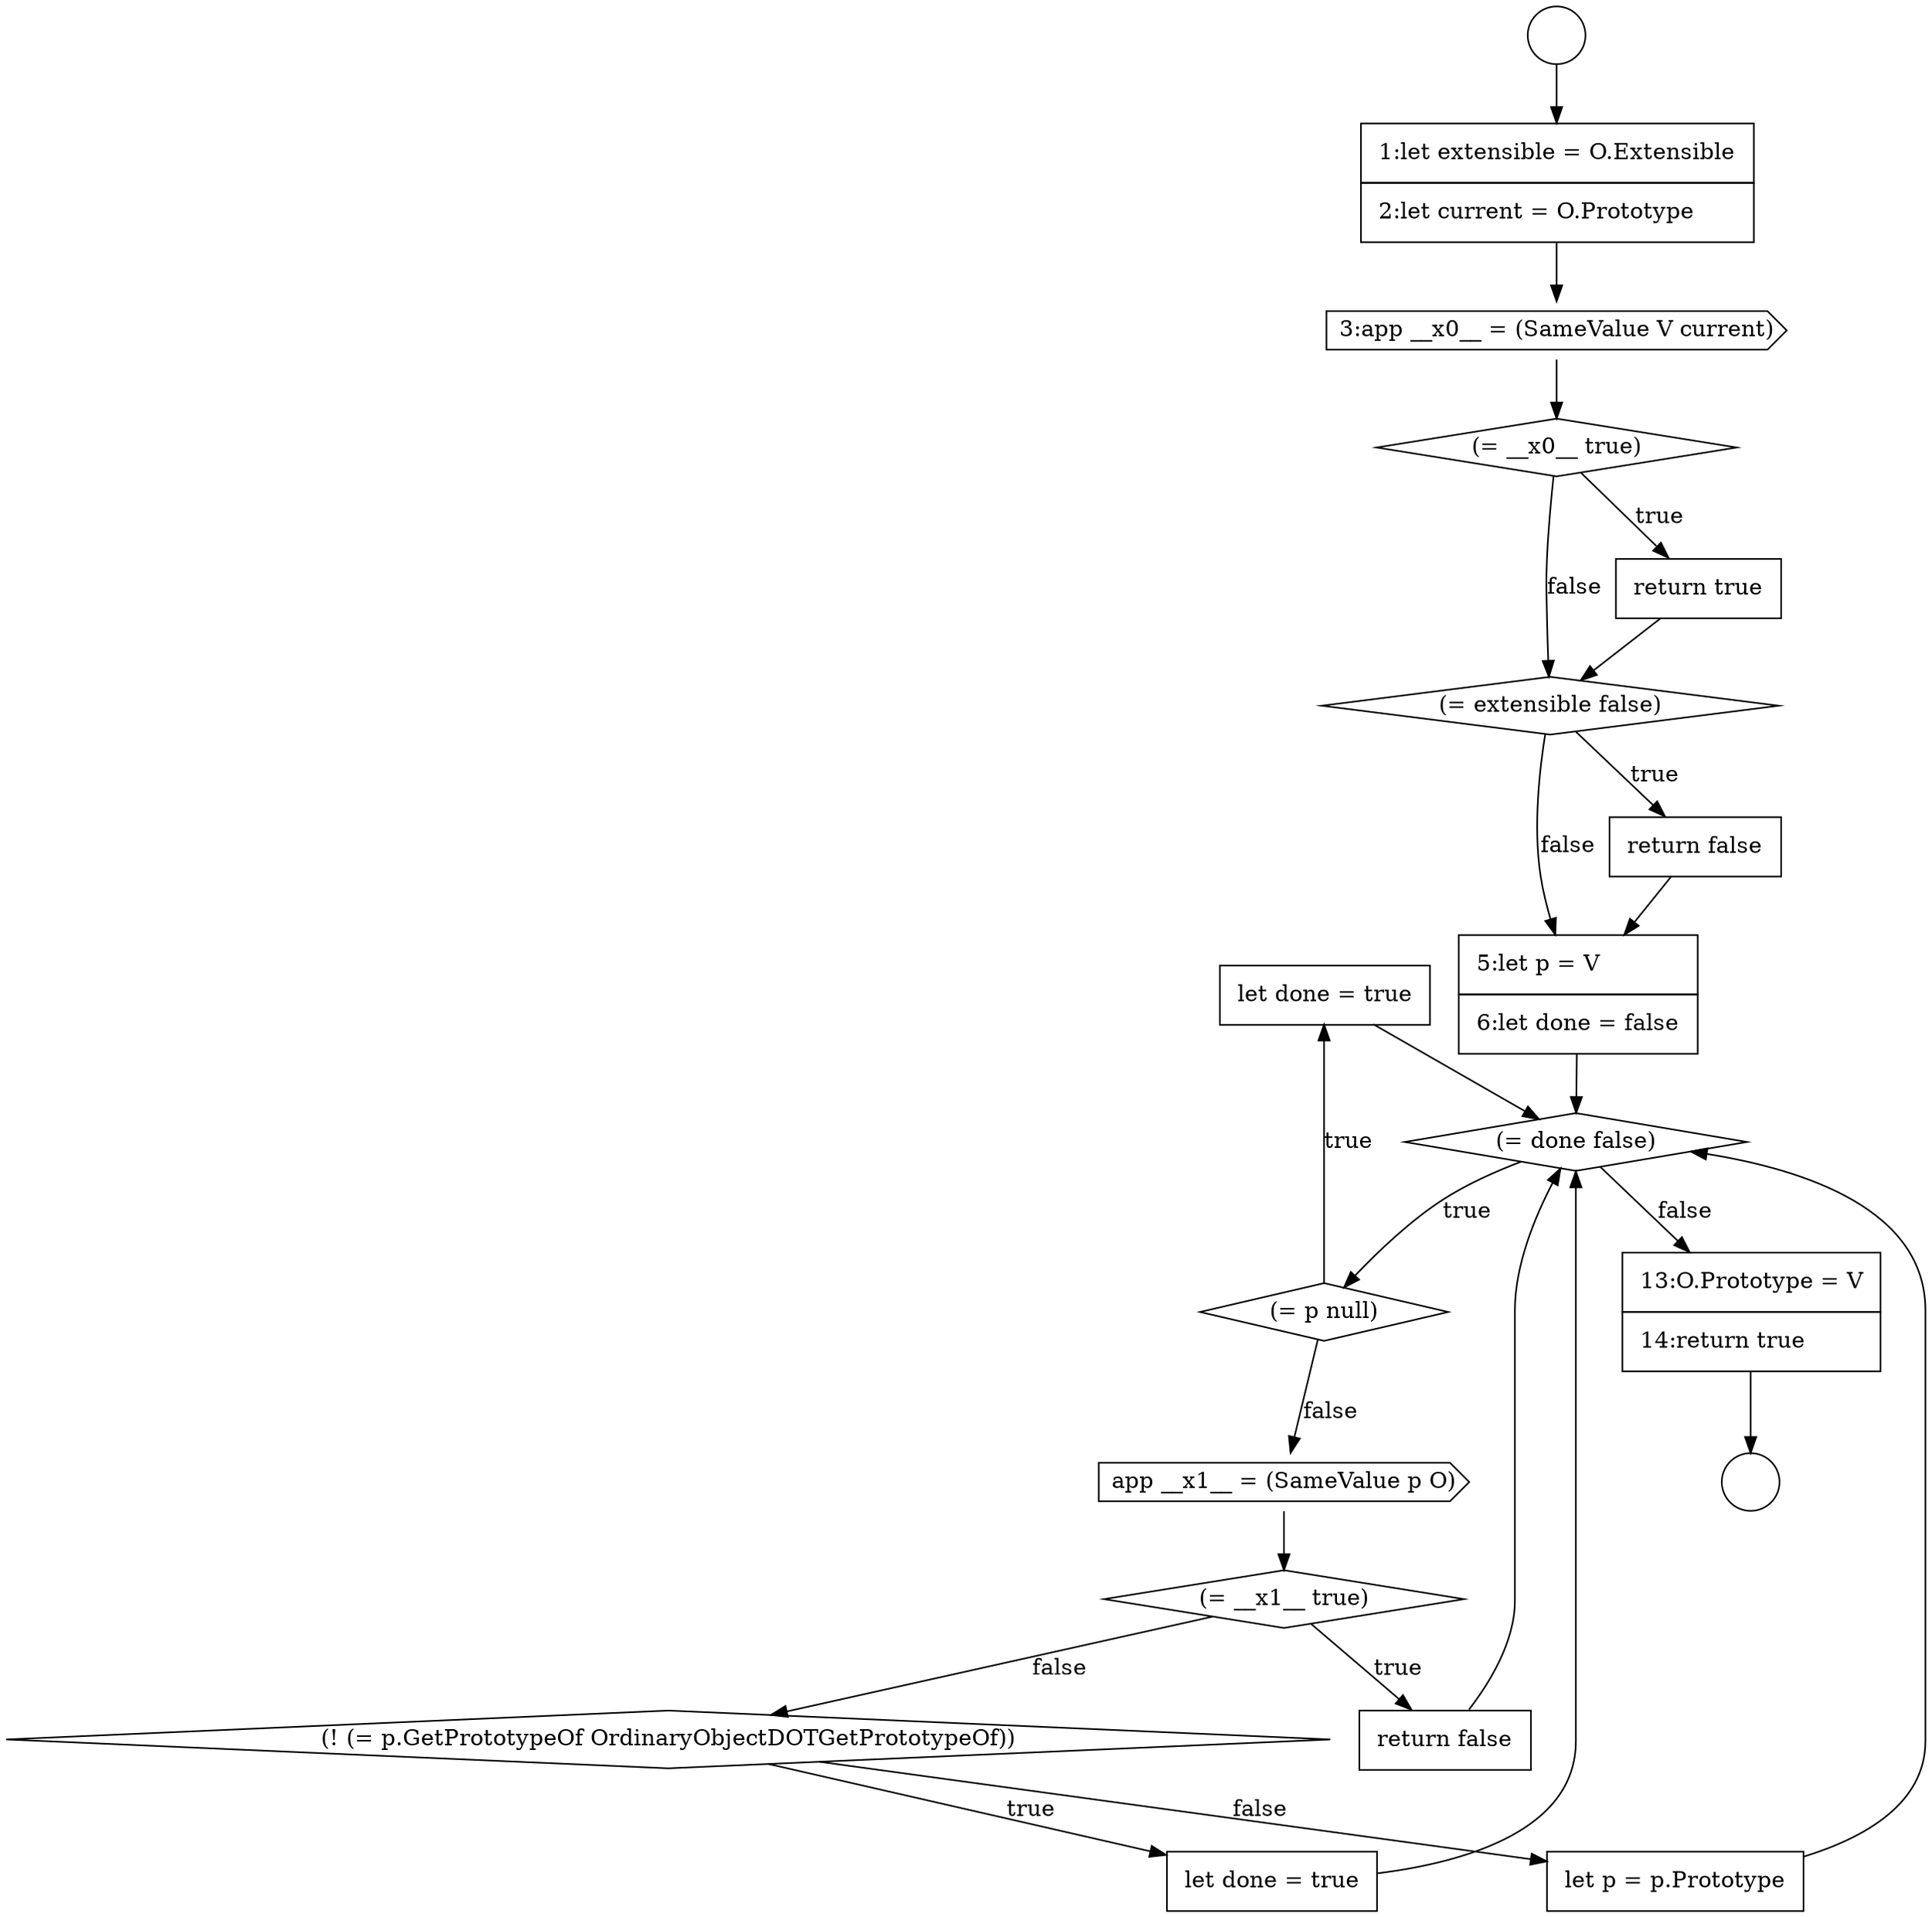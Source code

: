 digraph {
  node1501 [shape=none, margin=0, label=<<font color="black">
    <table border="0" cellborder="1" cellspacing="0" cellpadding="10">
      <tr><td align="left">let done = true</td></tr>
    </table>
  </font>> color="black" fillcolor="white" style=filled]
  node1494 [shape=diamond, label=<<font color="black">(= __x0__ true)</font>> color="black" fillcolor="white" style=filled]
  node1502 [shape=cds, label=<<font color="black">app __x1__ = (SameValue p O)</font>> color="black" fillcolor="white" style=filled]
  node1498 [shape=none, margin=0, label=<<font color="black">
    <table border="0" cellborder="1" cellspacing="0" cellpadding="10">
      <tr><td align="left">5:let p = V</td></tr>
      <tr><td align="left">6:let done = false</td></tr>
    </table>
  </font>> color="black" fillcolor="white" style=filled]
  node1493 [shape=cds, label=<<font color="black">3:app __x0__ = (SameValue V current)</font>> color="black" fillcolor="white" style=filled]
  node1503 [shape=diamond, label=<<font color="black">(= __x1__ true)</font>> color="black" fillcolor="white" style=filled]
  node1492 [shape=none, margin=0, label=<<font color="black">
    <table border="0" cellborder="1" cellspacing="0" cellpadding="10">
      <tr><td align="left">1:let extensible = O.Extensible</td></tr>
      <tr><td align="left">2:let current = O.Prototype</td></tr>
    </table>
  </font>> color="black" fillcolor="white" style=filled]
  node1496 [shape=diamond, label=<<font color="black">(= extensible false)</font>> color="black" fillcolor="white" style=filled]
  node1499 [shape=diamond, label=<<font color="black">(= done false)</font>> color="black" fillcolor="white" style=filled]
  node1508 [shape=none, margin=0, label=<<font color="black">
    <table border="0" cellborder="1" cellspacing="0" cellpadding="10">
      <tr><td align="left">13:O.Prototype = V</td></tr>
      <tr><td align="left">14:return true</td></tr>
    </table>
  </font>> color="black" fillcolor="white" style=filled]
  node1491 [shape=circle label=" " color="black" fillcolor="white" style=filled]
  node1495 [shape=none, margin=0, label=<<font color="black">
    <table border="0" cellborder="1" cellspacing="0" cellpadding="10">
      <tr><td align="left">return true</td></tr>
    </table>
  </font>> color="black" fillcolor="white" style=filled]
  node1490 [shape=circle label=" " color="black" fillcolor="white" style=filled]
  node1497 [shape=none, margin=0, label=<<font color="black">
    <table border="0" cellborder="1" cellspacing="0" cellpadding="10">
      <tr><td align="left">return false</td></tr>
    </table>
  </font>> color="black" fillcolor="white" style=filled]
  node1507 [shape=none, margin=0, label=<<font color="black">
    <table border="0" cellborder="1" cellspacing="0" cellpadding="10">
      <tr><td align="left">let p = p.Prototype</td></tr>
    </table>
  </font>> color="black" fillcolor="white" style=filled]
  node1506 [shape=none, margin=0, label=<<font color="black">
    <table border="0" cellborder="1" cellspacing="0" cellpadding="10">
      <tr><td align="left">let done = true</td></tr>
    </table>
  </font>> color="black" fillcolor="white" style=filled]
  node1504 [shape=none, margin=0, label=<<font color="black">
    <table border="0" cellborder="1" cellspacing="0" cellpadding="10">
      <tr><td align="left">return false</td></tr>
    </table>
  </font>> color="black" fillcolor="white" style=filled]
  node1500 [shape=diamond, label=<<font color="black">(= p null)</font>> color="black" fillcolor="white" style=filled]
  node1505 [shape=diamond, label=<<font color="black">(! (= p.GetPrototypeOf OrdinaryObjectDOTGetPrototypeOf))</font>> color="black" fillcolor="white" style=filled]
  node1502 -> node1503 [ color="black"]
  node1507 -> node1499 [ color="black"]
  node1503 -> node1504 [label=<<font color="black">true</font>> color="black"]
  node1503 -> node1505 [label=<<font color="black">false</font>> color="black"]
  node1499 -> node1500 [label=<<font color="black">true</font>> color="black"]
  node1499 -> node1508 [label=<<font color="black">false</font>> color="black"]
  node1498 -> node1499 [ color="black"]
  node1490 -> node1492 [ color="black"]
  node1496 -> node1497 [label=<<font color="black">true</font>> color="black"]
  node1496 -> node1498 [label=<<font color="black">false</font>> color="black"]
  node1501 -> node1499 [ color="black"]
  node1500 -> node1501 [label=<<font color="black">true</font>> color="black"]
  node1500 -> node1502 [label=<<font color="black">false</font>> color="black"]
  node1495 -> node1496 [ color="black"]
  node1492 -> node1493 [ color="black"]
  node1494 -> node1495 [label=<<font color="black">true</font>> color="black"]
  node1494 -> node1496 [label=<<font color="black">false</font>> color="black"]
  node1506 -> node1499 [ color="black"]
  node1505 -> node1506 [label=<<font color="black">true</font>> color="black"]
  node1505 -> node1507 [label=<<font color="black">false</font>> color="black"]
  node1497 -> node1498 [ color="black"]
  node1504 -> node1499 [ color="black"]
  node1493 -> node1494 [ color="black"]
  node1508 -> node1491 [ color="black"]
}
